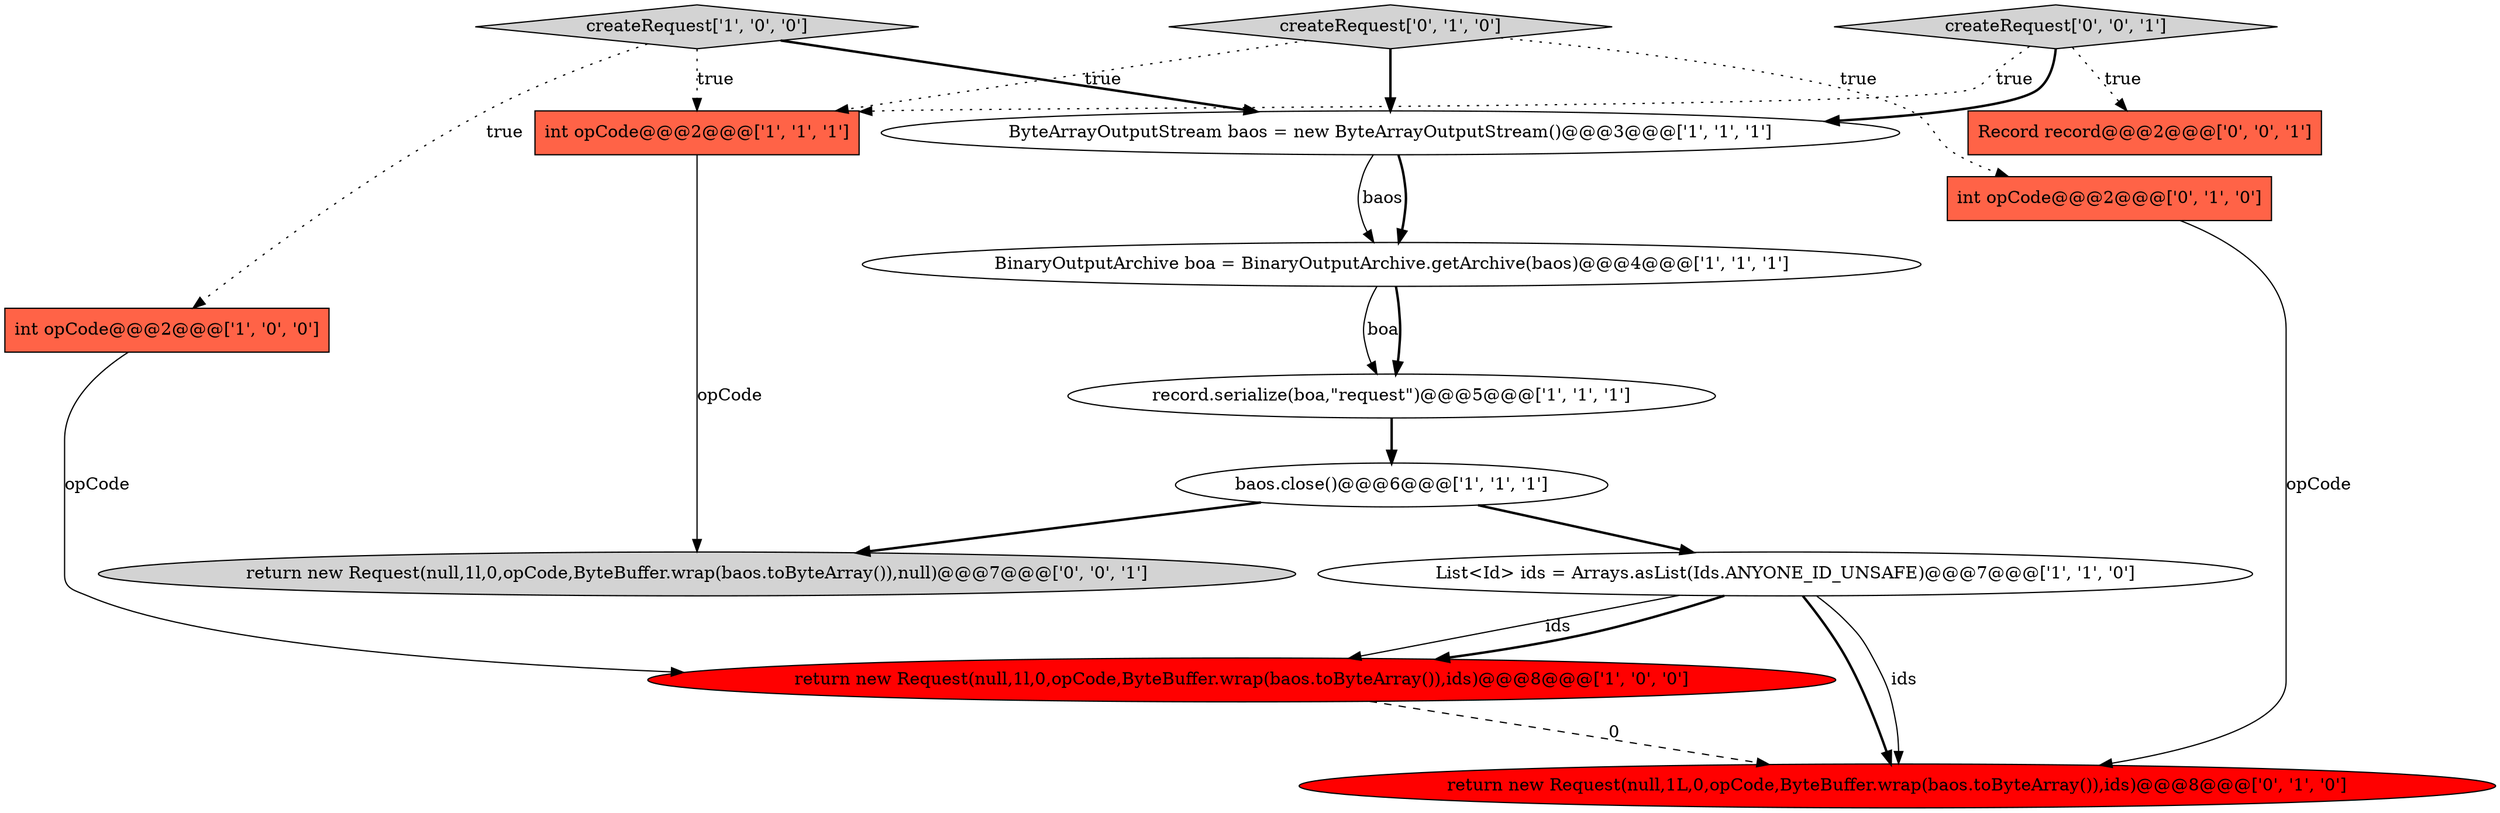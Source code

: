 digraph {
9 [style = filled, label = "int opCode@@@2@@@['0', '1', '0']", fillcolor = tomato, shape = box image = "AAA0AAABBB2BBB"];
8 [style = filled, label = "List<Id> ids = Arrays.asList(Ids.ANYONE_ID_UNSAFE)@@@7@@@['1', '1', '0']", fillcolor = white, shape = ellipse image = "AAA0AAABBB1BBB"];
10 [style = filled, label = "return new Request(null,1L,0,opCode,ByteBuffer.wrap(baos.toByteArray()),ids)@@@8@@@['0', '1', '0']", fillcolor = red, shape = ellipse image = "AAA1AAABBB2BBB"];
7 [style = filled, label = "return new Request(null,1l,0,opCode,ByteBuffer.wrap(baos.toByteArray()),ids)@@@8@@@['1', '0', '0']", fillcolor = red, shape = ellipse image = "AAA1AAABBB1BBB"];
11 [style = filled, label = "createRequest['0', '1', '0']", fillcolor = lightgray, shape = diamond image = "AAA0AAABBB2BBB"];
0 [style = filled, label = "int opCode@@@2@@@['1', '0', '0']", fillcolor = tomato, shape = box image = "AAA0AAABBB1BBB"];
12 [style = filled, label = "Record record@@@2@@@['0', '0', '1']", fillcolor = tomato, shape = box image = "AAA0AAABBB3BBB"];
3 [style = filled, label = "int opCode@@@2@@@['1', '1', '1']", fillcolor = tomato, shape = box image = "AAA0AAABBB1BBB"];
2 [style = filled, label = "record.serialize(boa,\"request\")@@@5@@@['1', '1', '1']", fillcolor = white, shape = ellipse image = "AAA0AAABBB1BBB"];
1 [style = filled, label = "createRequest['1', '0', '0']", fillcolor = lightgray, shape = diamond image = "AAA0AAABBB1BBB"];
4 [style = filled, label = "BinaryOutputArchive boa = BinaryOutputArchive.getArchive(baos)@@@4@@@['1', '1', '1']", fillcolor = white, shape = ellipse image = "AAA0AAABBB1BBB"];
5 [style = filled, label = "ByteArrayOutputStream baos = new ByteArrayOutputStream()@@@3@@@['1', '1', '1']", fillcolor = white, shape = ellipse image = "AAA0AAABBB1BBB"];
14 [style = filled, label = "createRequest['0', '0', '1']", fillcolor = lightgray, shape = diamond image = "AAA0AAABBB3BBB"];
6 [style = filled, label = "baos.close()@@@6@@@['1', '1', '1']", fillcolor = white, shape = ellipse image = "AAA0AAABBB1BBB"];
13 [style = filled, label = "return new Request(null,1l,0,opCode,ByteBuffer.wrap(baos.toByteArray()),null)@@@7@@@['0', '0', '1']", fillcolor = lightgray, shape = ellipse image = "AAA0AAABBB3BBB"];
1->5 [style = bold, label=""];
8->10 [style = bold, label=""];
0->7 [style = solid, label="opCode"];
14->12 [style = dotted, label="true"];
8->10 [style = solid, label="ids"];
2->6 [style = bold, label=""];
11->9 [style = dotted, label="true"];
4->2 [style = solid, label="boa"];
4->2 [style = bold, label=""];
8->7 [style = solid, label="ids"];
8->7 [style = bold, label=""];
1->3 [style = dotted, label="true"];
11->5 [style = bold, label=""];
5->4 [style = solid, label="baos"];
3->13 [style = solid, label="opCode"];
6->13 [style = bold, label=""];
5->4 [style = bold, label=""];
6->8 [style = bold, label=""];
14->3 [style = dotted, label="true"];
7->10 [style = dashed, label="0"];
9->10 [style = solid, label="opCode"];
1->0 [style = dotted, label="true"];
11->3 [style = dotted, label="true"];
14->5 [style = bold, label=""];
}
